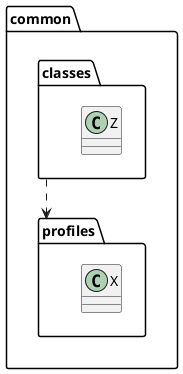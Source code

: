 {
  "sha1": "8nyha029v67ftpu9jiw53db6eep3i6c",
  "insertion": {
    "when": "2024-05-30T20:48:21.474Z",
    "url": "https://github.com/plantuml/plantuml/issues/1175",
    "user": "plantuml@gmail.com"
  }
}
@startuml
namespace common {

    namespace profiles {
        class X
    }
    namespace classes {
        class Z
    }

    classes ..> profiles

}
@enduml
